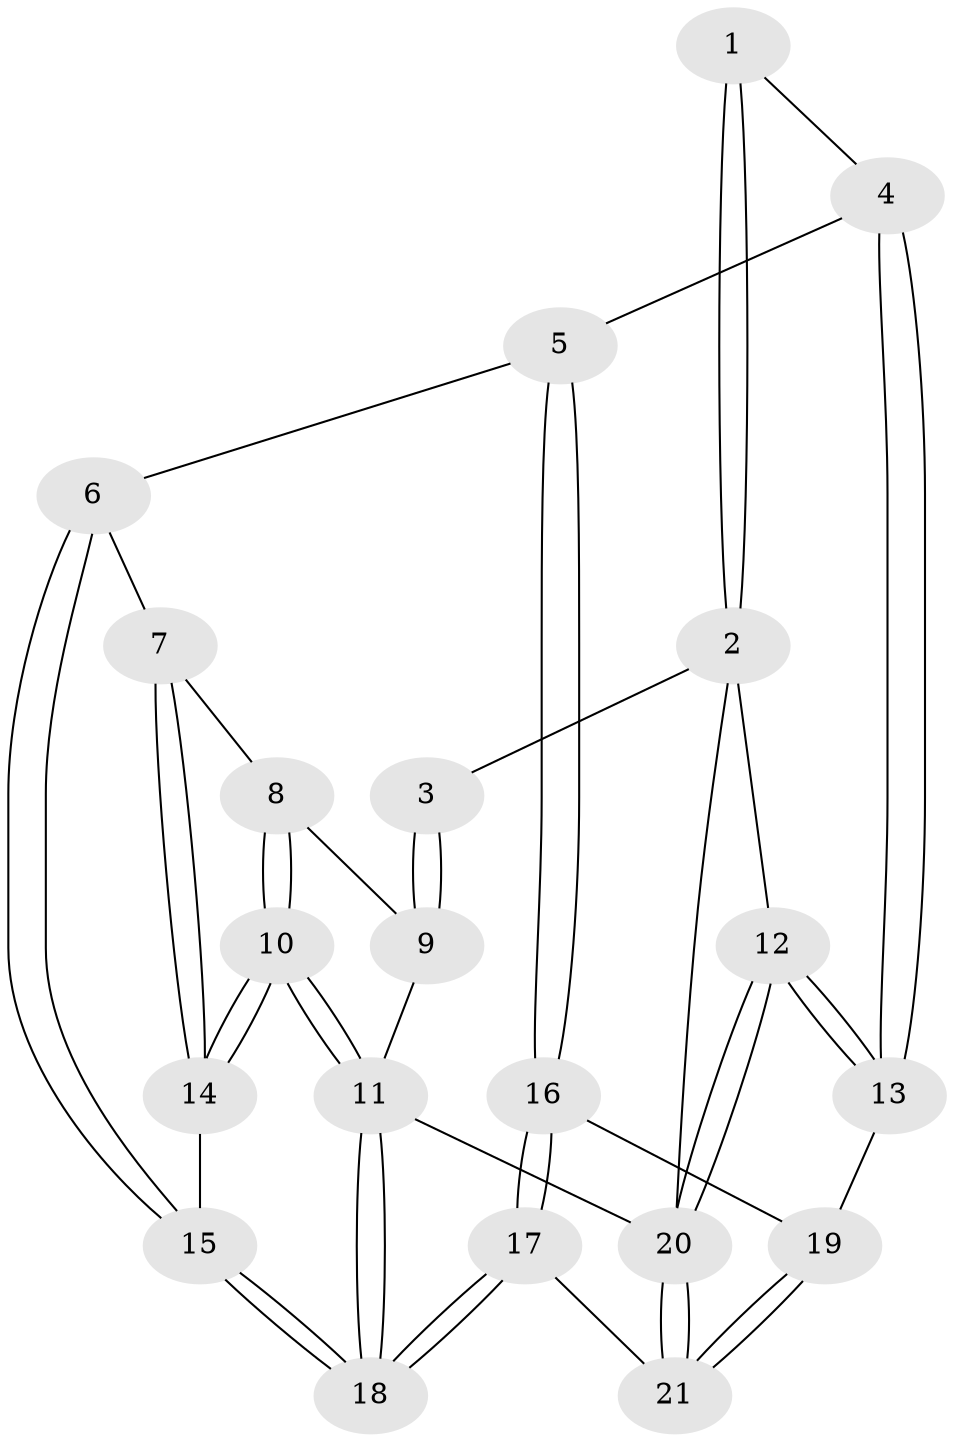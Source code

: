 // Generated by graph-tools (version 1.1) at 2025/46/02/15/25 05:46:28]
// undirected, 21 vertices, 49 edges
graph export_dot {
graph [start="1"]
  node [color=gray90,style=filled];
  1 [pos="+0.6839473791521619+0.31138958108579623"];
  2 [pos="+1+0.4055750028423"];
  3 [pos="+0.46806899558240544+0.11062393157218876"];
  4 [pos="+0.4769913043303851+0.6096214949719363"];
  5 [pos="+0.390050542636443+0.6509570356037042"];
  6 [pos="+0.3519712478838054+0.6355723320542747"];
  7 [pos="+0.2622598197878135+0.5606868106129727"];
  8 [pos="+0+0.14995860993534546"];
  9 [pos="+0+0.11150028762966924"];
  10 [pos="+0+0.8609227984572961"];
  11 [pos="+0+1"];
  12 [pos="+0.9818150701999229+0.6572742157000865"];
  13 [pos="+0.9478481380007454+0.6768447391185737"];
  14 [pos="+0.08703163230733024+0.8230476290504595"];
  15 [pos="+0.196596510699435+0.8886304382842117"];
  16 [pos="+0.49901241384531436+0.8900749794897418"];
  17 [pos="+0.4780367017379064+1"];
  18 [pos="+0.21961966533936164+1"];
  19 [pos="+0.9068469943332197+0.7216030697157759"];
  20 [pos="+1+1"];
  21 [pos="+0.6831484700548247+1"];
  1 -- 2;
  1 -- 2;
  1 -- 4;
  2 -- 3;
  2 -- 12;
  2 -- 20;
  3 -- 9;
  3 -- 9;
  4 -- 5;
  4 -- 13;
  4 -- 13;
  5 -- 6;
  5 -- 16;
  5 -- 16;
  6 -- 7;
  6 -- 15;
  6 -- 15;
  7 -- 8;
  7 -- 14;
  7 -- 14;
  8 -- 9;
  8 -- 10;
  8 -- 10;
  9 -- 11;
  10 -- 11;
  10 -- 11;
  10 -- 14;
  10 -- 14;
  11 -- 18;
  11 -- 18;
  11 -- 20;
  12 -- 13;
  12 -- 13;
  12 -- 20;
  12 -- 20;
  13 -- 19;
  14 -- 15;
  15 -- 18;
  15 -- 18;
  16 -- 17;
  16 -- 17;
  16 -- 19;
  17 -- 18;
  17 -- 18;
  17 -- 21;
  19 -- 21;
  19 -- 21;
  20 -- 21;
  20 -- 21;
}
